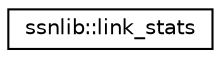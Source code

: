 digraph "Graphical Class Hierarchy"
{
  edge [fontname="Helvetica",fontsize="10",labelfontname="Helvetica",labelfontsize="10"];
  node [fontname="Helvetica",fontsize="10",shape=record];
  rankdir="LR";
  Node1 [label="ssnlib::link_stats",height=0.2,width=0.4,color="black", fillcolor="white", style="filled",URL="$classssnlib_1_1link__stats.html"];
}
